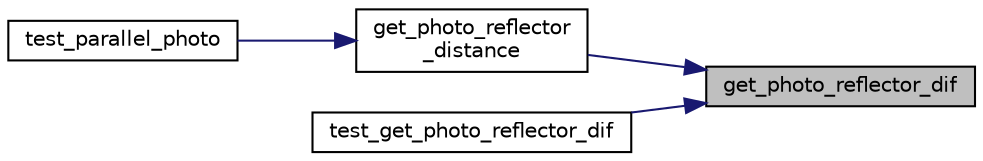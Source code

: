 digraph "get_photo_reflector_dif"
{
 // LATEX_PDF_SIZE
  edge [fontname="Helvetica",fontsize="10",labelfontname="Helvetica",labelfontsize="10"];
  node [fontname="Helvetica",fontsize="10",shape=record];
  rankdir="RL";
  Node1 [label="get_photo_reflector_dif",height=0.2,width=0.4,color="black", fillcolor="grey75", style="filled", fontcolor="black",tooltip=" "];
  Node1 -> Node2 [dir="back",color="midnightblue",fontsize="10",style="solid",fontname="Helvetica"];
  Node2 [label="get_photo_reflector\l_distance",height=0.2,width=0.4,color="black", fillcolor="white", style="filled",URL="$photo__reflector_8h.html#aad9c313aeb5bdb8fa2af97bb34bdb9c6",tooltip="フォトリフレクタで計測した距離を取得"];
  Node2 -> Node3 [dir="back",color="midnightblue",fontsize="10",style="solid",fontname="Helvetica"];
  Node3 [label="test_parallel_photo",height=0.2,width=0.4,color="black", fillcolor="white", style="filled",URL="$test__function_8c.html#a4d5084c6064c94b0ee5239792af9bb42",tooltip=" "];
  Node1 -> Node4 [dir="back",color="midnightblue",fontsize="10",style="solid",fontname="Helvetica"];
  Node4 [label="test_get_photo_reflector_dif",height=0.2,width=0.4,color="black", fillcolor="white", style="filled",URL="$test__function_8c.html#ae2a19340c3131b66fde44ad1afd81eb4",tooltip=" "];
}
